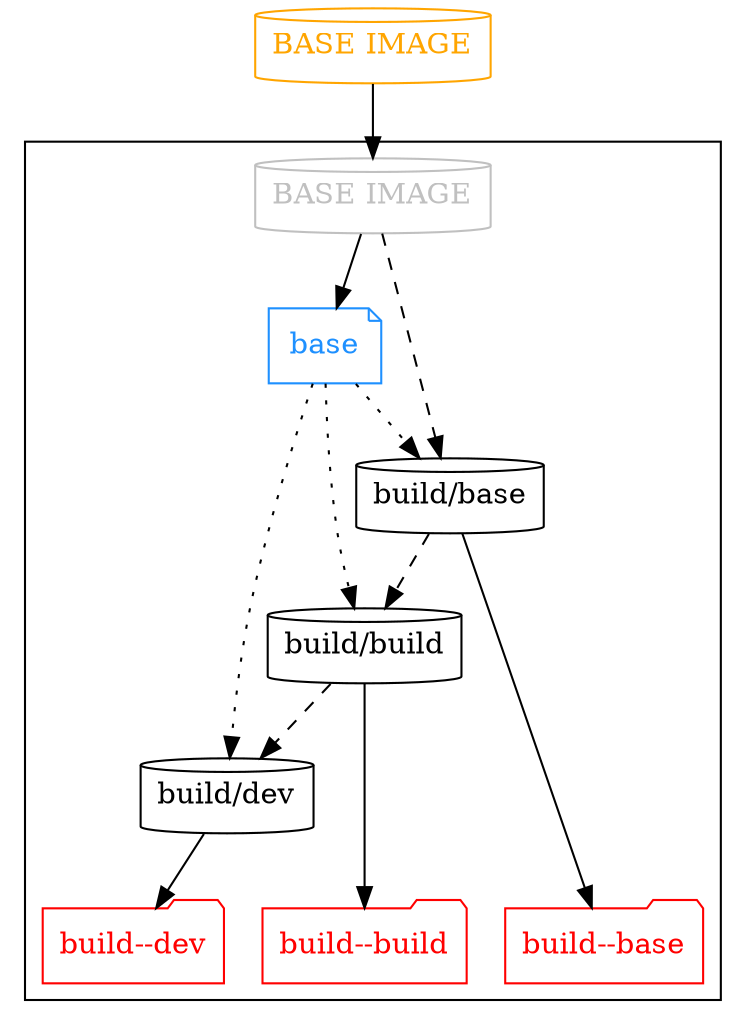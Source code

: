 # Authors:
#   Unai Martinez-Corral
#
# Copyright 2019-2021 Unai Martinez-Corral <unai.martinezcorral@ehu.eus>
#
# Licensed under the Apache License, Version 2.0 (the "License");
# you may not use this file except in compliance with the License.
# You may obtain a copy of the License at
#
#     http://www.apache.org/licenses/LICENSE-2.0
#
# Unless required by applicable law or agreed to in writing, software
# distributed under the License is distributed on an "AS IS" BASIS,
# WITHOUT WARRANTIES OR CONDITIONS OF ANY KIND, either express or implied.
# See the License for the specific language governing permissions and
# limitations under the License.
#
# SPDX-License-Identifier: Apache-2.0

digraph G {

  #splines=polyline; #curved
  newrank=true;

  # Dockerfiles

  { node [shape=note, color=dodgerblue, fontcolor=dodgerblue]
    d_base  [label="base"];
  }

  # Images

  { node [shape=cylinder]
    "build/base"
    "build/build"
    "build/dev"
  }

  # External images

  { node [shape=cylinder, color=orange, fontcolor=orange]
    "BASE IMAGE"
  }

  # Workflows

  subgraph cluster_base {
    { rank=same
      node [shape=cylinder, color=grey, fontcolor=grey]
      "p_base_debian" [label="BASE IMAGE"]
    }

    d_base -> {
      "build/base",
      "build/build",
      "build/dev"
    } [style=dotted];

    { rank=same
      node [shape=folder, color=red, fontcolor=red];
      "t_build/base" [label="build--base"];
      "t_build/build" [label="build--build"];
      "t_build/dev" [label="build--dev"];
    }

    "build/base" -> "t_build/base";
    "build/build" -> "t_build/build";
    "build/dev" -> "t_build/dev";
  }

  # Dockerfile dependencies

  "BASE IMAGE" -> "p_base_debian" -> d_base;

  # Image dependencies

  { edge [style=dashed]
    "p_base_debian" -> "build/base" -> "build/build" -> "build/dev";
  }

}
